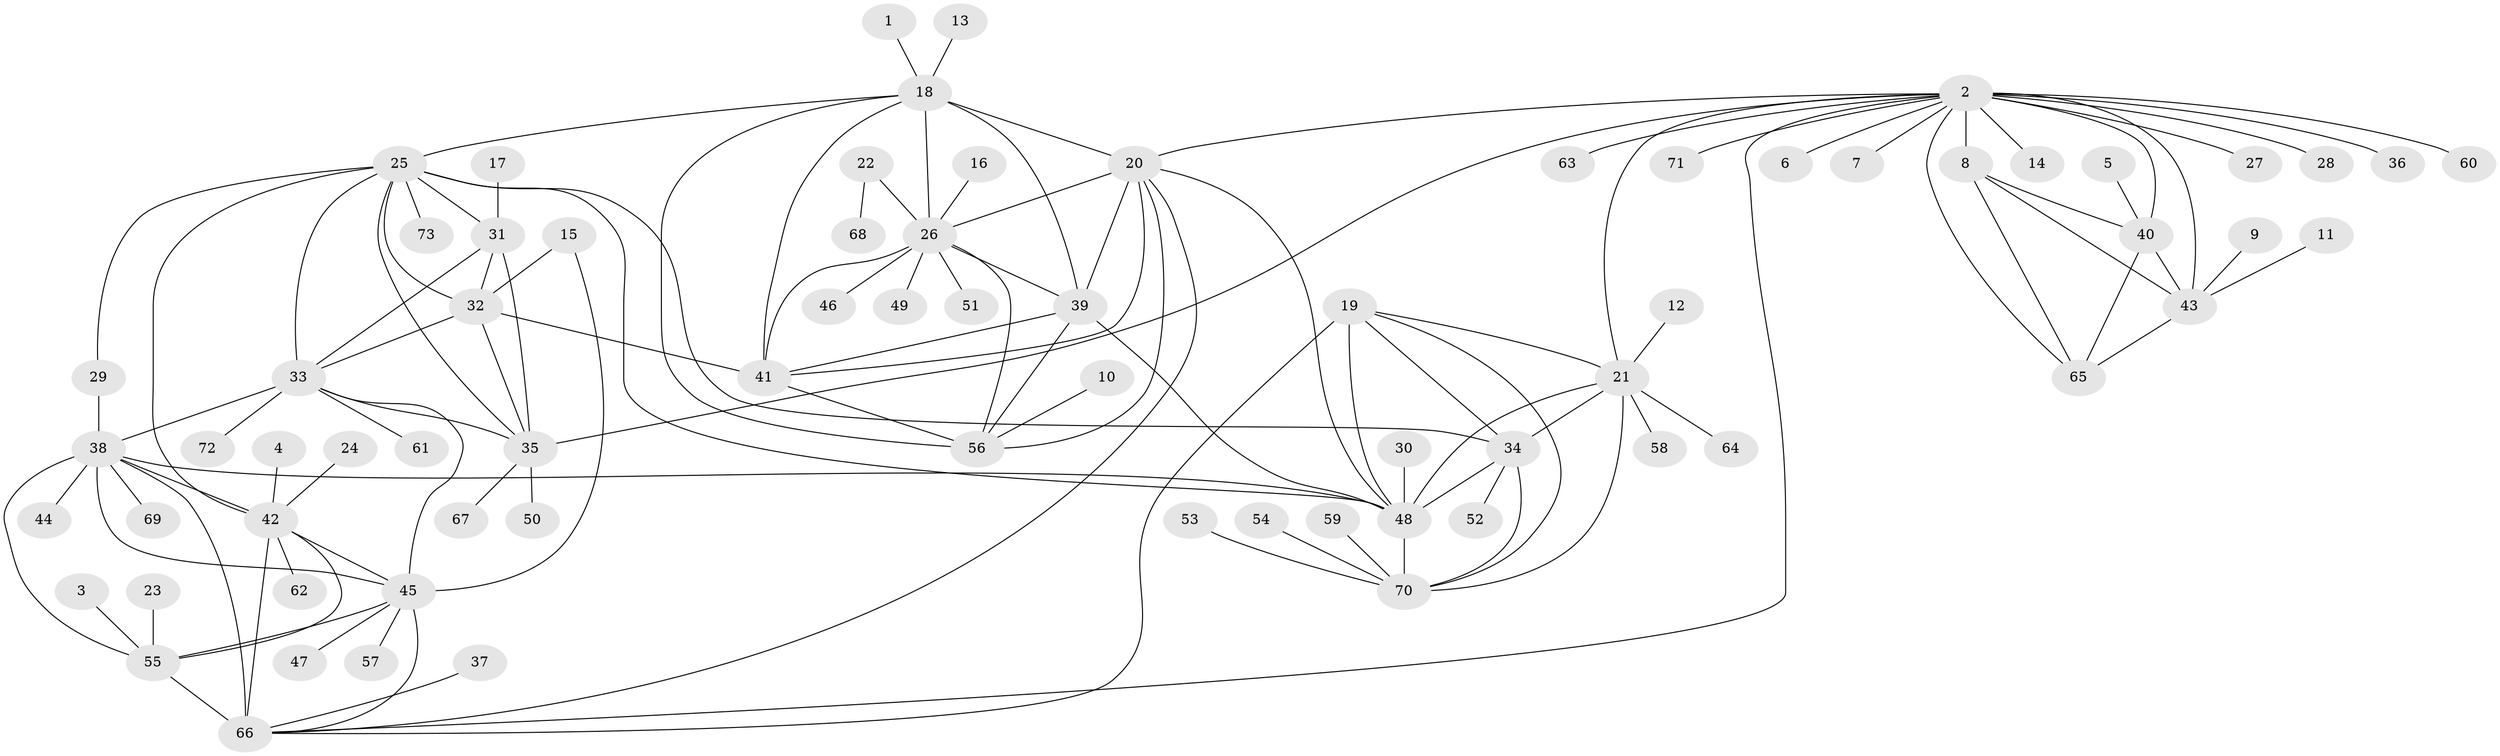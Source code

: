 // original degree distribution, {16: 0.006993006993006993, 11: 0.027972027972027972, 7: 0.04195804195804196, 10: 0.06293706293706294, 8: 0.03496503496503497, 12: 0.013986013986013986, 9: 0.04195804195804196, 6: 0.006993006993006993, 13: 0.006993006993006993, 1: 0.5874125874125874, 4: 0.006993006993006993, 3: 0.02097902097902098, 2: 0.13986013986013987}
// Generated by graph-tools (version 1.1) at 2025/26/03/09/25 03:26:43]
// undirected, 73 vertices, 120 edges
graph export_dot {
graph [start="1"]
  node [color=gray90,style=filled];
  1;
  2;
  3;
  4;
  5;
  6;
  7;
  8;
  9;
  10;
  11;
  12;
  13;
  14;
  15;
  16;
  17;
  18;
  19;
  20;
  21;
  22;
  23;
  24;
  25;
  26;
  27;
  28;
  29;
  30;
  31;
  32;
  33;
  34;
  35;
  36;
  37;
  38;
  39;
  40;
  41;
  42;
  43;
  44;
  45;
  46;
  47;
  48;
  49;
  50;
  51;
  52;
  53;
  54;
  55;
  56;
  57;
  58;
  59;
  60;
  61;
  62;
  63;
  64;
  65;
  66;
  67;
  68;
  69;
  70;
  71;
  72;
  73;
  1 -- 18 [weight=1.0];
  2 -- 6 [weight=1.0];
  2 -- 7 [weight=1.0];
  2 -- 8 [weight=2.0];
  2 -- 14 [weight=1.0];
  2 -- 20 [weight=1.0];
  2 -- 21 [weight=2.0];
  2 -- 27 [weight=1.0];
  2 -- 28 [weight=1.0];
  2 -- 35 [weight=1.0];
  2 -- 36 [weight=1.0];
  2 -- 40 [weight=4.0];
  2 -- 43 [weight=2.0];
  2 -- 60 [weight=1.0];
  2 -- 63 [weight=1.0];
  2 -- 65 [weight=2.0];
  2 -- 66 [weight=1.0];
  2 -- 71 [weight=1.0];
  3 -- 55 [weight=1.0];
  4 -- 42 [weight=1.0];
  5 -- 40 [weight=1.0];
  8 -- 40 [weight=2.0];
  8 -- 43 [weight=1.0];
  8 -- 65 [weight=1.0];
  9 -- 43 [weight=1.0];
  10 -- 56 [weight=1.0];
  11 -- 43 [weight=1.0];
  12 -- 21 [weight=1.0];
  13 -- 18 [weight=1.0];
  15 -- 32 [weight=1.0];
  15 -- 45 [weight=1.0];
  16 -- 26 [weight=1.0];
  17 -- 31 [weight=1.0];
  18 -- 20 [weight=2.0];
  18 -- 25 [weight=1.0];
  18 -- 26 [weight=2.0];
  18 -- 39 [weight=2.0];
  18 -- 41 [weight=2.0];
  18 -- 56 [weight=2.0];
  19 -- 21 [weight=1.0];
  19 -- 34 [weight=1.0];
  19 -- 48 [weight=3.0];
  19 -- 66 [weight=1.0];
  19 -- 70 [weight=1.0];
  20 -- 26 [weight=1.0];
  20 -- 39 [weight=1.0];
  20 -- 41 [weight=1.0];
  20 -- 48 [weight=1.0];
  20 -- 56 [weight=1.0];
  20 -- 66 [weight=1.0];
  21 -- 34 [weight=1.0];
  21 -- 48 [weight=3.0];
  21 -- 58 [weight=1.0];
  21 -- 64 [weight=1.0];
  21 -- 70 [weight=1.0];
  22 -- 26 [weight=1.0];
  22 -- 68 [weight=1.0];
  23 -- 55 [weight=1.0];
  24 -- 42 [weight=1.0];
  25 -- 29 [weight=1.0];
  25 -- 31 [weight=4.0];
  25 -- 32 [weight=2.0];
  25 -- 33 [weight=2.0];
  25 -- 34 [weight=1.0];
  25 -- 35 [weight=2.0];
  25 -- 42 [weight=1.0];
  25 -- 48 [weight=1.0];
  25 -- 73 [weight=1.0];
  26 -- 39 [weight=1.0];
  26 -- 41 [weight=1.0];
  26 -- 46 [weight=1.0];
  26 -- 49 [weight=1.0];
  26 -- 51 [weight=1.0];
  26 -- 56 [weight=1.0];
  29 -- 38 [weight=1.0];
  30 -- 48 [weight=1.0];
  31 -- 32 [weight=2.0];
  31 -- 33 [weight=2.0];
  31 -- 35 [weight=2.0];
  32 -- 33 [weight=1.0];
  32 -- 35 [weight=1.0];
  32 -- 41 [weight=2.0];
  33 -- 35 [weight=1.0];
  33 -- 38 [weight=1.0];
  33 -- 45 [weight=1.0];
  33 -- 61 [weight=1.0];
  33 -- 72 [weight=1.0];
  34 -- 48 [weight=3.0];
  34 -- 52 [weight=1.0];
  34 -- 70 [weight=1.0];
  35 -- 50 [weight=1.0];
  35 -- 67 [weight=1.0];
  37 -- 66 [weight=1.0];
  38 -- 42 [weight=2.0];
  38 -- 44 [weight=1.0];
  38 -- 45 [weight=2.0];
  38 -- 48 [weight=1.0];
  38 -- 55 [weight=2.0];
  38 -- 66 [weight=4.0];
  38 -- 69 [weight=1.0];
  39 -- 41 [weight=1.0];
  39 -- 48 [weight=1.0];
  39 -- 56 [weight=1.0];
  40 -- 43 [weight=2.0];
  40 -- 65 [weight=2.0];
  41 -- 56 [weight=1.0];
  42 -- 45 [weight=1.0];
  42 -- 55 [weight=1.0];
  42 -- 62 [weight=1.0];
  42 -- 66 [weight=2.0];
  43 -- 65 [weight=1.0];
  45 -- 47 [weight=1.0];
  45 -- 55 [weight=1.0];
  45 -- 57 [weight=1.0];
  45 -- 66 [weight=2.0];
  48 -- 70 [weight=3.0];
  53 -- 70 [weight=1.0];
  54 -- 70 [weight=1.0];
  55 -- 66 [weight=2.0];
  59 -- 70 [weight=1.0];
}
